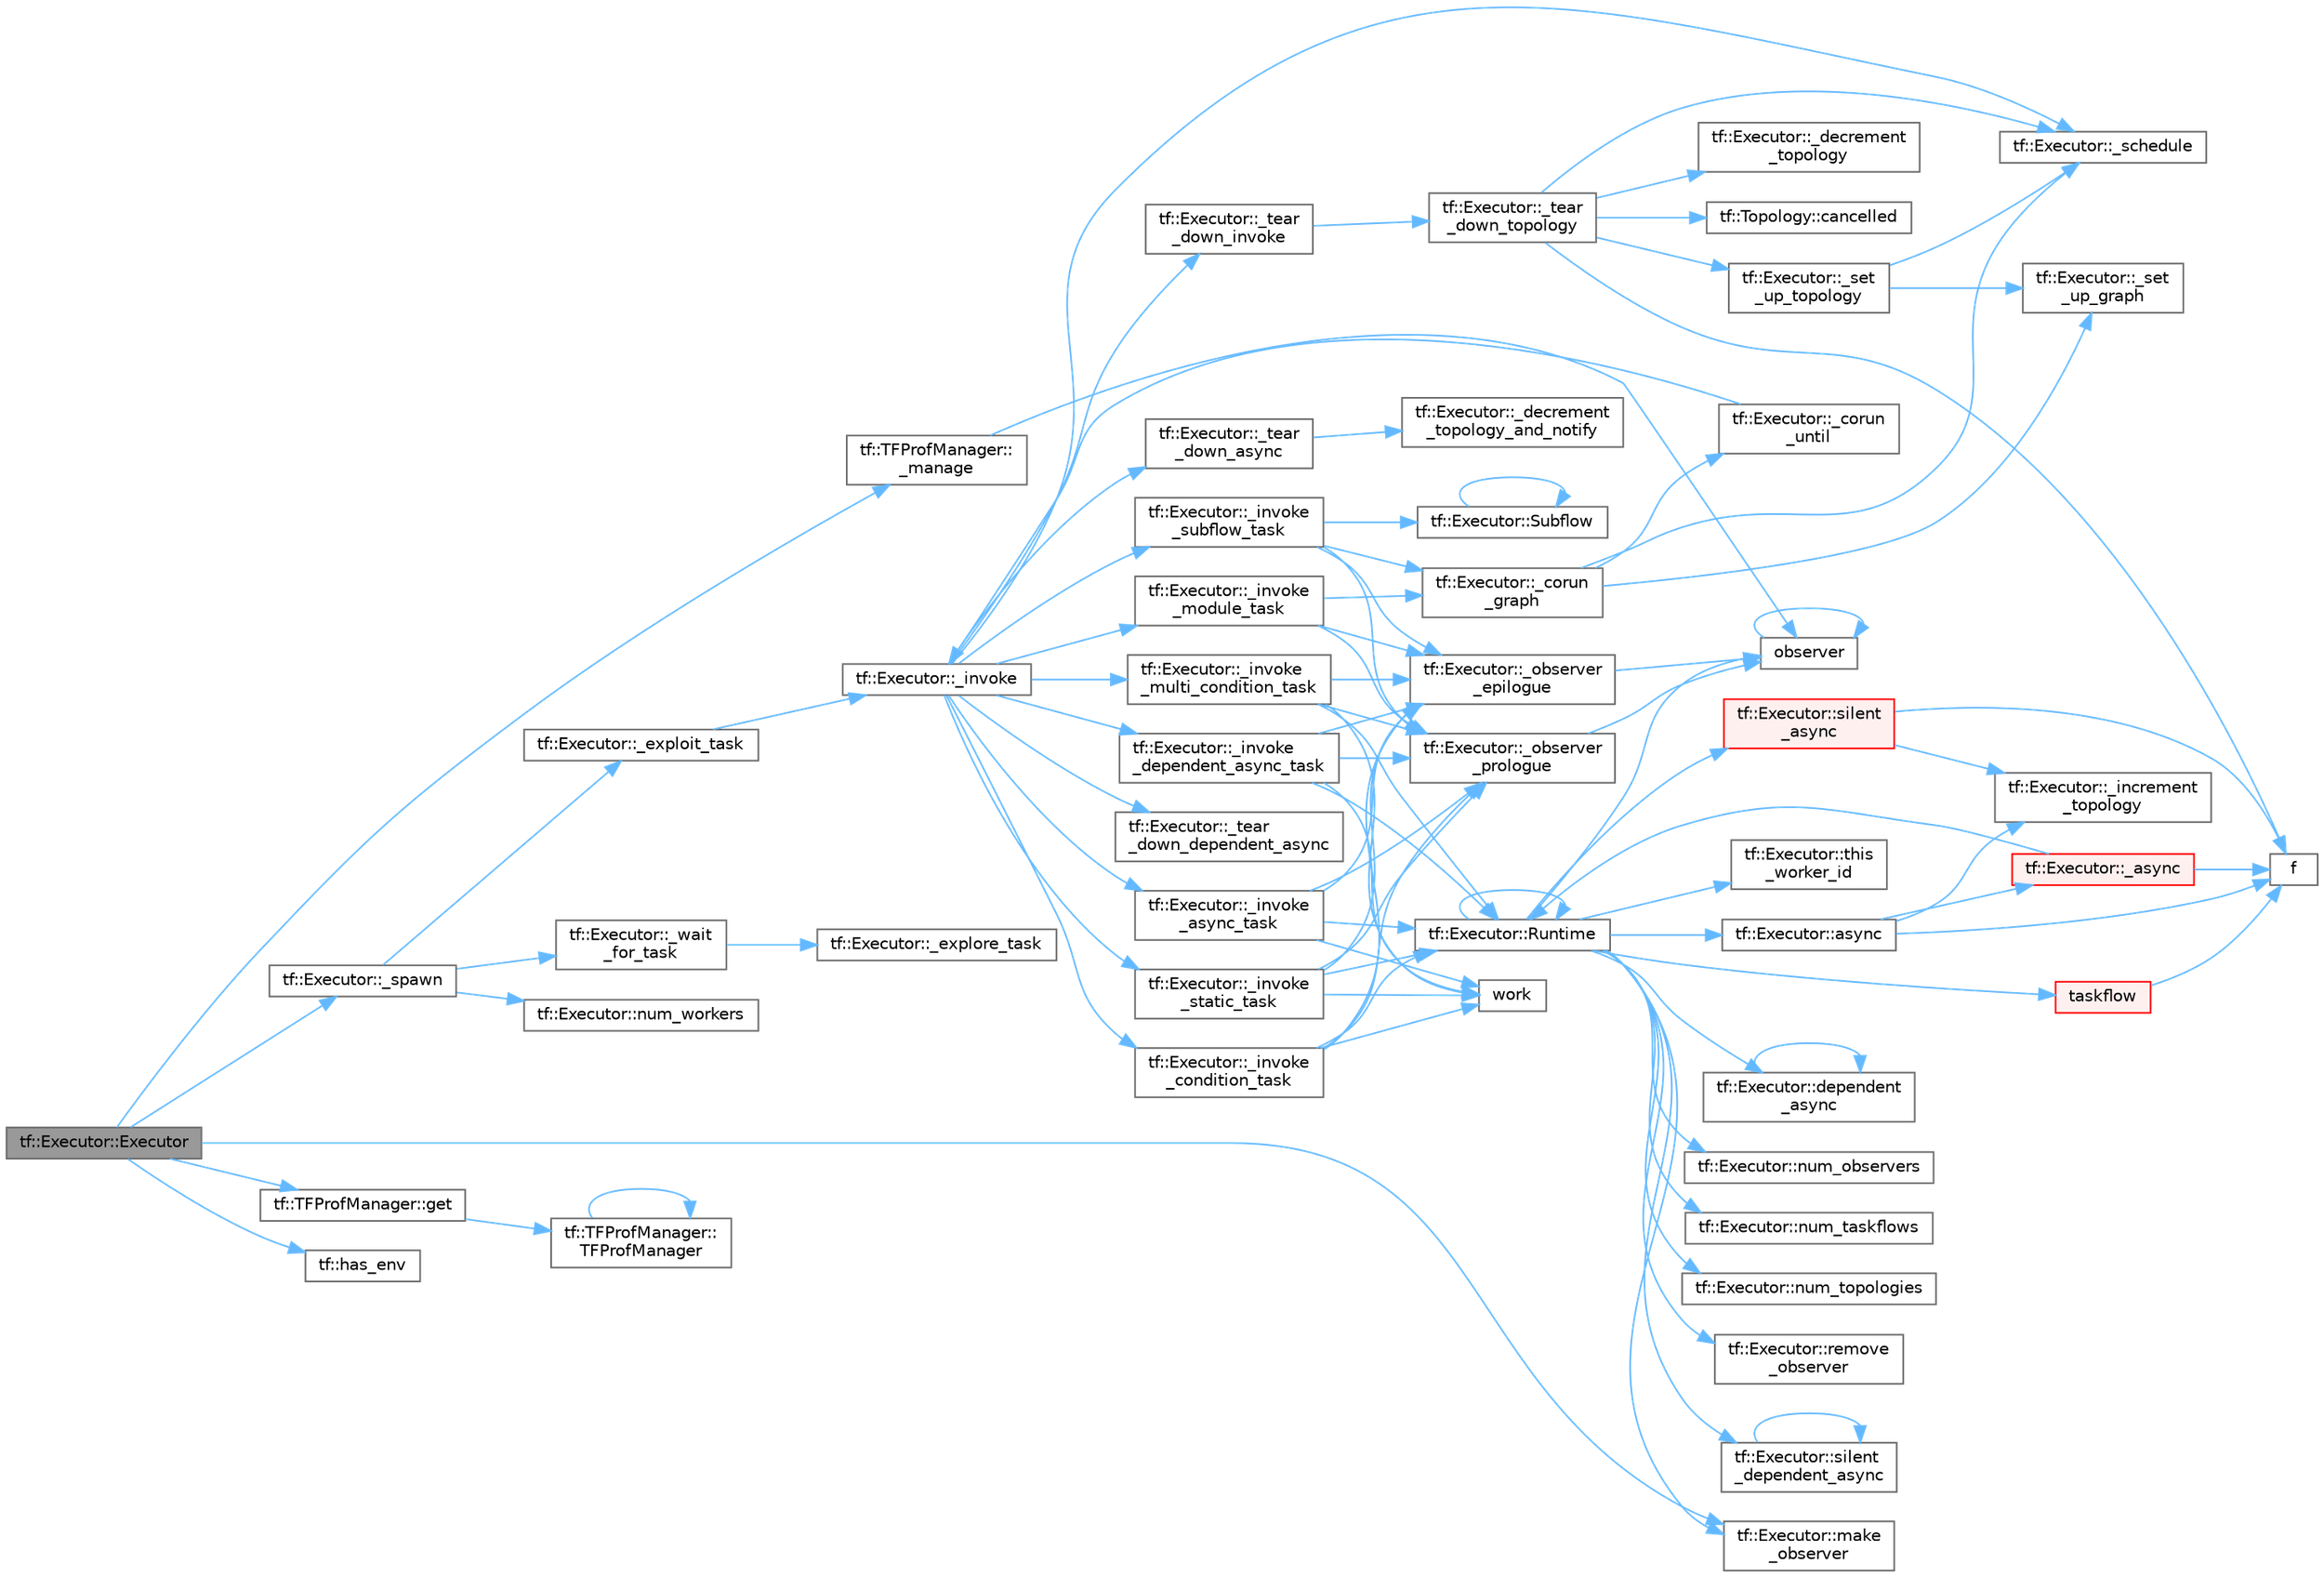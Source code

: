 digraph "tf::Executor::Executor"
{
 // LATEX_PDF_SIZE
  bgcolor="transparent";
  edge [fontname=Helvetica,fontsize=10,labelfontname=Helvetica,labelfontsize=10];
  node [fontname=Helvetica,fontsize=10,shape=box,height=0.2,width=0.4];
  rankdir="LR";
  Node1 [id="Node000001",label="tf::Executor::Executor",height=0.2,width=0.4,color="gray40", fillcolor="grey60", style="filled", fontcolor="black",tooltip="constructs the executor with N worker threads"];
  Node1 -> Node2 [id="edge1_Node000001_Node000002",color="steelblue1",style="solid",tooltip=" "];
  Node2 [id="Node000002",label="tf::TFProfManager::\l_manage",height=0.2,width=0.4,color="grey40", fillcolor="white", style="filled",URL="$classtf_1_1_t_f_prof_manager.html#a5cea0d2082714658a13b9b506d946253",tooltip=" "];
  Node2 -> Node3 [id="edge2_Node000002_Node000003",color="steelblue1",style="solid",tooltip=" "];
  Node3 [id="Node000003",label="observer",height=0.2,width=0.4,color="grey40", fillcolor="white", style="filled",URL="$test__basics_8cpp.html#ae362ef40752341c76d5edd1d99e46918",tooltip=" "];
  Node3 -> Node3 [id="edge3_Node000003_Node000003",color="steelblue1",style="solid",tooltip=" "];
  Node1 -> Node4 [id="edge4_Node000001_Node000004",color="steelblue1",style="solid",tooltip=" "];
  Node4 [id="Node000004",label="tf::Executor::_spawn",height=0.2,width=0.4,color="grey40", fillcolor="white", style="filled",URL="$classtf_1_1_executor.html#a8aee6c0ec55b4bfb3909601203e98514",tooltip=" "];
  Node4 -> Node5 [id="edge5_Node000004_Node000005",color="steelblue1",style="solid",tooltip=" "];
  Node5 [id="Node000005",label="tf::Executor::_exploit_task",height=0.2,width=0.4,color="grey40", fillcolor="white", style="filled",URL="$classtf_1_1_executor.html#a0b4f231e11016194980b14e76262c8a7",tooltip=" "];
  Node5 -> Node6 [id="edge6_Node000005_Node000006",color="steelblue1",style="solid",tooltip=" "];
  Node6 [id="Node000006",label="tf::Executor::_invoke",height=0.2,width=0.4,color="grey40", fillcolor="white", style="filled",URL="$classtf_1_1_executor.html#ad16165142908aca9444ea88e65040219",tooltip=" "];
  Node6 -> Node7 [id="edge7_Node000006_Node000007",color="steelblue1",style="solid",tooltip=" "];
  Node7 [id="Node000007",label="tf::Executor::_invoke\l_async_task",height=0.2,width=0.4,color="grey40", fillcolor="white", style="filled",URL="$classtf_1_1_executor.html#a1d1b9bf8ed24dffff65d860ef1627ef3",tooltip=" "];
  Node7 -> Node8 [id="edge8_Node000007_Node000008",color="steelblue1",style="solid",tooltip=" "];
  Node8 [id="Node000008",label="tf::Executor::_observer\l_epilogue",height=0.2,width=0.4,color="grey40", fillcolor="white", style="filled",URL="$classtf_1_1_executor.html#a9cd8c1a72af4477bc0f9575b68ffb16a",tooltip=" "];
  Node8 -> Node3 [id="edge9_Node000008_Node000003",color="steelblue1",style="solid",tooltip=" "];
  Node7 -> Node9 [id="edge10_Node000007_Node000009",color="steelblue1",style="solid",tooltip=" "];
  Node9 [id="Node000009",label="tf::Executor::_observer\l_prologue",height=0.2,width=0.4,color="grey40", fillcolor="white", style="filled",URL="$classtf_1_1_executor.html#ae023614977a19def9e04cf7212eab65b",tooltip=" "];
  Node9 -> Node3 [id="edge11_Node000009_Node000003",color="steelblue1",style="solid",tooltip=" "];
  Node7 -> Node10 [id="edge12_Node000007_Node000010",color="steelblue1",style="solid",tooltip=" "];
  Node10 [id="Node000010",label="tf::Executor::Runtime",height=0.2,width=0.4,color="grey40", fillcolor="white", style="filled",URL="$classtf_1_1_executor.html#a5b17fd70021887be0e396dd96f9dd5e3",tooltip=" "];
  Node10 -> Node11 [id="edge13_Node000010_Node000011",color="steelblue1",style="solid",tooltip=" "];
  Node11 [id="Node000011",label="tf::Executor::async",height=0.2,width=0.4,color="grey40", fillcolor="white", style="filled",URL="$classtf_1_1_executor.html#af960048056f7c6b5bc71f4f526f05df7",tooltip="creates a parameterized asynchronous task to run the given function"];
  Node11 -> Node12 [id="edge14_Node000011_Node000012",color="steelblue1",style="solid",tooltip=" "];
  Node12 [id="Node000012",label="tf::Executor::_async",height=0.2,width=0.4,color="red", fillcolor="#FFF0F0", style="filled",URL="$classtf_1_1_executor.html#ac568bd686aba3bedabe63b42c43d94a8",tooltip=" "];
  Node12 -> Node19 [id="edge15_Node000012_Node000019",color="steelblue1",style="solid",tooltip=" "];
  Node19 [id="Node000019",label="f",height=0.2,width=0.4,color="grey40", fillcolor="white", style="filled",URL="$cxx11__tensor__map_8cpp.html#a7f507fea02198f6cb81c86640c7b1a4e",tooltip=" "];
  Node12 -> Node10 [id="edge16_Node000012_Node000010",color="steelblue1",style="solid",tooltip=" "];
  Node11 -> Node21 [id="edge17_Node000011_Node000021",color="steelblue1",style="solid",tooltip=" "];
  Node21 [id="Node000021",label="tf::Executor::_increment\l_topology",height=0.2,width=0.4,color="grey40", fillcolor="white", style="filled",URL="$classtf_1_1_executor.html#ab85dc42b3e9b18e4b975bd5e9a8c5e72",tooltip=" "];
  Node11 -> Node19 [id="edge18_Node000011_Node000019",color="steelblue1",style="solid",tooltip=" "];
  Node10 -> Node22 [id="edge19_Node000010_Node000022",color="steelblue1",style="solid",tooltip=" "];
  Node22 [id="Node000022",label="tf::Executor::dependent\l_async",height=0.2,width=0.4,color="grey40", fillcolor="white", style="filled",URL="$classtf_1_1_executor.html#aee02b63d3a91ad5ca5a1c0e71f3e128f",tooltip="runs the given function asynchronously when the given dependents finish"];
  Node22 -> Node22 [id="edge20_Node000022_Node000022",color="steelblue1",style="solid",tooltip=" "];
  Node10 -> Node23 [id="edge21_Node000010_Node000023",color="steelblue1",style="solid",tooltip=" "];
  Node23 [id="Node000023",label="tf::Executor::make\l_observer",height=0.2,width=0.4,color="grey40", fillcolor="white", style="filled",URL="$classtf_1_1_executor.html#aff77def96ae740d648dd84e571237c83",tooltip="constructs an observer to inspect the activities of worker threads"];
  Node10 -> Node24 [id="edge22_Node000010_Node000024",color="steelblue1",style="solid",tooltip=" "];
  Node24 [id="Node000024",label="tf::Executor::num_observers",height=0.2,width=0.4,color="grey40", fillcolor="white", style="filled",URL="$classtf_1_1_executor.html#affec621aae59d73fc188ef454008fda2",tooltip="queries the number of observers"];
  Node10 -> Node25 [id="edge23_Node000010_Node000025",color="steelblue1",style="solid",tooltip=" "];
  Node25 [id="Node000025",label="tf::Executor::num_taskflows",height=0.2,width=0.4,color="grey40", fillcolor="white", style="filled",URL="$classtf_1_1_executor.html#a5fb438dc0f7b9e1ae2fe3f240c82f174",tooltip="queries the number of running taskflows with moved ownership"];
  Node10 -> Node26 [id="edge24_Node000010_Node000026",color="steelblue1",style="solid",tooltip=" "];
  Node26 [id="Node000026",label="tf::Executor::num_topologies",height=0.2,width=0.4,color="grey40", fillcolor="white", style="filled",URL="$classtf_1_1_executor.html#a6d6c28ed58211e4c27a99571e5bf0b6c",tooltip="queries the number of running topologies at the time of this call"];
  Node10 -> Node3 [id="edge25_Node000010_Node000003",color="steelblue1",style="solid",tooltip=" "];
  Node10 -> Node27 [id="edge26_Node000010_Node000027",color="steelblue1",style="solid",tooltip=" "];
  Node27 [id="Node000027",label="tf::Executor::remove\l_observer",height=0.2,width=0.4,color="grey40", fillcolor="white", style="filled",URL="$classtf_1_1_executor.html#a31081f492c376f7b798de0e430534531",tooltip="removes an observer from the executor"];
  Node10 -> Node10 [id="edge27_Node000010_Node000010",color="steelblue1",style="solid",tooltip=" "];
  Node10 -> Node28 [id="edge28_Node000010_Node000028",color="steelblue1",style="solid",tooltip=" "];
  Node28 [id="Node000028",label="tf::Executor::silent\l_async",height=0.2,width=0.4,color="red", fillcolor="#FFF0F0", style="filled",URL="$classtf_1_1_executor.html#a0461cb2c459c9f9473c72af06af9c701",tooltip="similar to tf::Executor::async but does not return a future object"];
  Node28 -> Node21 [id="edge29_Node000028_Node000021",color="steelblue1",style="solid",tooltip=" "];
  Node28 -> Node19 [id="edge30_Node000028_Node000019",color="steelblue1",style="solid",tooltip=" "];
  Node10 -> Node30 [id="edge31_Node000010_Node000030",color="steelblue1",style="solid",tooltip=" "];
  Node30 [id="Node000030",label="tf::Executor::silent\l_dependent_async",height=0.2,width=0.4,color="grey40", fillcolor="white", style="filled",URL="$classtf_1_1_executor.html#a0e2d792f28136b8227b413d0c27d5c7f",tooltip="runs the given function asynchronously when the given dependents finish"];
  Node30 -> Node30 [id="edge32_Node000030_Node000030",color="steelblue1",style="solid",tooltip=" "];
  Node10 -> Node31 [id="edge33_Node000010_Node000031",color="steelblue1",style="solid",tooltip=" "];
  Node31 [id="Node000031",label="taskflow",height=0.2,width=0.4,color="red", fillcolor="#FFF0F0", style="filled",URL="$sandbox_2jacobi_2taskflow_8cpp.html#a47af48e377b7c0ac855c12acd5b69b1e",tooltip=" "];
  Node31 -> Node19 [id="edge34_Node000031_Node000019",color="steelblue1",style="solid",tooltip=" "];
  Node10 -> Node33 [id="edge35_Node000010_Node000033",color="steelblue1",style="solid",tooltip=" "];
  Node33 [id="Node000033",label="tf::Executor::this\l_worker_id",height=0.2,width=0.4,color="grey40", fillcolor="white", style="filled",URL="$classtf_1_1_executor.html#a6487d589cb1f6b078b69fd3bb1082345",tooltip="queries the id of the caller thread in this executor"];
  Node7 -> Node34 [id="edge36_Node000007_Node000034",color="steelblue1",style="solid",tooltip=" "];
  Node34 [id="Node000034",label="work",height=0.2,width=0.4,color="grey40", fillcolor="white", style="filled",URL="$graph__pipeline_2levelgraph_8hpp.html#aa24fdf691a71c708fccdc6e29a805b42",tooltip=" "];
  Node6 -> Node35 [id="edge37_Node000006_Node000035",color="steelblue1",style="solid",tooltip=" "];
  Node35 [id="Node000035",label="tf::Executor::_invoke\l_condition_task",height=0.2,width=0.4,color="grey40", fillcolor="white", style="filled",URL="$classtf_1_1_executor.html#afa6be6aab23ff4b2a293a2245818916d",tooltip=" "];
  Node35 -> Node8 [id="edge38_Node000035_Node000008",color="steelblue1",style="solid",tooltip=" "];
  Node35 -> Node9 [id="edge39_Node000035_Node000009",color="steelblue1",style="solid",tooltip=" "];
  Node35 -> Node10 [id="edge40_Node000035_Node000010",color="steelblue1",style="solid",tooltip=" "];
  Node35 -> Node34 [id="edge41_Node000035_Node000034",color="steelblue1",style="solid",tooltip=" "];
  Node6 -> Node36 [id="edge42_Node000006_Node000036",color="steelblue1",style="solid",tooltip=" "];
  Node36 [id="Node000036",label="tf::Executor::_invoke\l_dependent_async_task",height=0.2,width=0.4,color="grey40", fillcolor="white", style="filled",URL="$classtf_1_1_executor.html#a776d2c0b21b8811c2f83abf45e3d0d90",tooltip=" "];
  Node36 -> Node8 [id="edge43_Node000036_Node000008",color="steelblue1",style="solid",tooltip=" "];
  Node36 -> Node9 [id="edge44_Node000036_Node000009",color="steelblue1",style="solid",tooltip=" "];
  Node36 -> Node10 [id="edge45_Node000036_Node000010",color="steelblue1",style="solid",tooltip=" "];
  Node36 -> Node34 [id="edge46_Node000036_Node000034",color="steelblue1",style="solid",tooltip=" "];
  Node6 -> Node37 [id="edge47_Node000006_Node000037",color="steelblue1",style="solid",tooltip=" "];
  Node37 [id="Node000037",label="tf::Executor::_invoke\l_module_task",height=0.2,width=0.4,color="grey40", fillcolor="white", style="filled",URL="$classtf_1_1_executor.html#a429fed7f063b23a633e1657a43f1fd0e",tooltip=" "];
  Node37 -> Node38 [id="edge48_Node000037_Node000038",color="steelblue1",style="solid",tooltip=" "];
  Node38 [id="Node000038",label="tf::Executor::_corun\l_graph",height=0.2,width=0.4,color="grey40", fillcolor="white", style="filled",URL="$classtf_1_1_executor.html#a6202243d809e524d196a9c0e3092ce41",tooltip=" "];
  Node38 -> Node39 [id="edge49_Node000038_Node000039",color="steelblue1",style="solid",tooltip=" "];
  Node39 [id="Node000039",label="tf::Executor::_corun\l_until",height=0.2,width=0.4,color="grey40", fillcolor="white", style="filled",URL="$classtf_1_1_executor.html#a43cdd198427b7be2827450f6ce8343af",tooltip=" "];
  Node39 -> Node6 [id="edge50_Node000039_Node000006",color="steelblue1",style="solid",tooltip=" "];
  Node38 -> Node14 [id="edge51_Node000038_Node000014",color="steelblue1",style="solid",tooltip=" "];
  Node14 [id="Node000014",label="tf::Executor::_schedule",height=0.2,width=0.4,color="grey40", fillcolor="white", style="filled",URL="$classtf_1_1_executor.html#ab8d98f12a62d10ad6cf1a4011a4d0034",tooltip=" "];
  Node38 -> Node40 [id="edge52_Node000038_Node000040",color="steelblue1",style="solid",tooltip=" "];
  Node40 [id="Node000040",label="tf::Executor::_set\l_up_graph",height=0.2,width=0.4,color="grey40", fillcolor="white", style="filled",URL="$classtf_1_1_executor.html#a9c5bd85f2a5a266ae9cd27e5aaf2f14e",tooltip=" "];
  Node37 -> Node8 [id="edge53_Node000037_Node000008",color="steelblue1",style="solid",tooltip=" "];
  Node37 -> Node9 [id="edge54_Node000037_Node000009",color="steelblue1",style="solid",tooltip=" "];
  Node6 -> Node41 [id="edge55_Node000006_Node000041",color="steelblue1",style="solid",tooltip=" "];
  Node41 [id="Node000041",label="tf::Executor::_invoke\l_multi_condition_task",height=0.2,width=0.4,color="grey40", fillcolor="white", style="filled",URL="$classtf_1_1_executor.html#a19b3f10d4eab40143d3f76b946ded252",tooltip=" "];
  Node41 -> Node8 [id="edge56_Node000041_Node000008",color="steelblue1",style="solid",tooltip=" "];
  Node41 -> Node9 [id="edge57_Node000041_Node000009",color="steelblue1",style="solid",tooltip=" "];
  Node41 -> Node10 [id="edge58_Node000041_Node000010",color="steelblue1",style="solid",tooltip=" "];
  Node41 -> Node34 [id="edge59_Node000041_Node000034",color="steelblue1",style="solid",tooltip=" "];
  Node6 -> Node42 [id="edge60_Node000006_Node000042",color="steelblue1",style="solid",tooltip=" "];
  Node42 [id="Node000042",label="tf::Executor::_invoke\l_static_task",height=0.2,width=0.4,color="grey40", fillcolor="white", style="filled",URL="$classtf_1_1_executor.html#ac243d2a08b5a4a75dd440dc063b886ce",tooltip=" "];
  Node42 -> Node8 [id="edge61_Node000042_Node000008",color="steelblue1",style="solid",tooltip=" "];
  Node42 -> Node9 [id="edge62_Node000042_Node000009",color="steelblue1",style="solid",tooltip=" "];
  Node42 -> Node10 [id="edge63_Node000042_Node000010",color="steelblue1",style="solid",tooltip=" "];
  Node42 -> Node34 [id="edge64_Node000042_Node000034",color="steelblue1",style="solid",tooltip=" "];
  Node6 -> Node43 [id="edge65_Node000006_Node000043",color="steelblue1",style="solid",tooltip=" "];
  Node43 [id="Node000043",label="tf::Executor::_invoke\l_subflow_task",height=0.2,width=0.4,color="grey40", fillcolor="white", style="filled",URL="$classtf_1_1_executor.html#a726a11d174f98f4200e0022a17ece959",tooltip=" "];
  Node43 -> Node38 [id="edge66_Node000043_Node000038",color="steelblue1",style="solid",tooltip=" "];
  Node43 -> Node8 [id="edge67_Node000043_Node000008",color="steelblue1",style="solid",tooltip=" "];
  Node43 -> Node9 [id="edge68_Node000043_Node000009",color="steelblue1",style="solid",tooltip=" "];
  Node43 -> Node44 [id="edge69_Node000043_Node000044",color="steelblue1",style="solid",tooltip=" "];
  Node44 [id="Node000044",label="tf::Executor::Subflow",height=0.2,width=0.4,color="grey40", fillcolor="white", style="filled",URL="$classtf_1_1_executor.html#a16f3b433d11b0607ff9824676c178027",tooltip=" "];
  Node44 -> Node44 [id="edge70_Node000044_Node000044",color="steelblue1",style="solid",tooltip=" "];
  Node6 -> Node14 [id="edge71_Node000006_Node000014",color="steelblue1",style="solid",tooltip=" "];
  Node6 -> Node45 [id="edge72_Node000006_Node000045",color="steelblue1",style="solid",tooltip=" "];
  Node45 [id="Node000045",label="tf::Executor::_tear\l_down_async",height=0.2,width=0.4,color="grey40", fillcolor="white", style="filled",URL="$classtf_1_1_executor.html#a42e7db3fc43e1c5479e30e8d83da9e74",tooltip=" "];
  Node45 -> Node46 [id="edge73_Node000045_Node000046",color="steelblue1",style="solid",tooltip=" "];
  Node46 [id="Node000046",label="tf::Executor::_decrement\l_topology_and_notify",height=0.2,width=0.4,color="grey40", fillcolor="white", style="filled",URL="$classtf_1_1_executor.html#a08945917285cd57d33efc99530fbd384",tooltip=" "];
  Node6 -> Node47 [id="edge74_Node000006_Node000047",color="steelblue1",style="solid",tooltip=" "];
  Node47 [id="Node000047",label="tf::Executor::_tear\l_down_dependent_async",height=0.2,width=0.4,color="grey40", fillcolor="white", style="filled",URL="$classtf_1_1_executor.html#a5a745396246598bb55acb9dd3a4b6c25",tooltip=" "];
  Node6 -> Node48 [id="edge75_Node000006_Node000048",color="steelblue1",style="solid",tooltip=" "];
  Node48 [id="Node000048",label="tf::Executor::_tear\l_down_invoke",height=0.2,width=0.4,color="grey40", fillcolor="white", style="filled",URL="$classtf_1_1_executor.html#a17fe8e0f32892cf2848611bca7566378",tooltip=" "];
  Node48 -> Node49 [id="edge76_Node000048_Node000049",color="steelblue1",style="solid",tooltip=" "];
  Node49 [id="Node000049",label="tf::Executor::_tear\l_down_topology",height=0.2,width=0.4,color="grey40", fillcolor="white", style="filled",URL="$classtf_1_1_executor.html#a76be884d38d1bb8f9b8bba488c901b4b",tooltip=" "];
  Node49 -> Node50 [id="edge77_Node000049_Node000050",color="steelblue1",style="solid",tooltip=" "];
  Node50 [id="Node000050",label="tf::Executor::_decrement\l_topology",height=0.2,width=0.4,color="grey40", fillcolor="white", style="filled",URL="$classtf_1_1_executor.html#a8728f22f6d177fad84ce667e02a7a3b9",tooltip=" "];
  Node49 -> Node14 [id="edge78_Node000049_Node000014",color="steelblue1",style="solid",tooltip=" "];
  Node49 -> Node51 [id="edge79_Node000049_Node000051",color="steelblue1",style="solid",tooltip=" "];
  Node51 [id="Node000051",label="tf::Executor::_set\l_up_topology",height=0.2,width=0.4,color="grey40", fillcolor="white", style="filled",URL="$classtf_1_1_executor.html#a723daf897c5d3d3517583cb4c62654ee",tooltip=" "];
  Node51 -> Node14 [id="edge80_Node000051_Node000014",color="steelblue1",style="solid",tooltip=" "];
  Node51 -> Node40 [id="edge81_Node000051_Node000040",color="steelblue1",style="solid",tooltip=" "];
  Node49 -> Node52 [id="edge82_Node000049_Node000052",color="steelblue1",style="solid",tooltip=" "];
  Node52 [id="Node000052",label="tf::Topology::cancelled",height=0.2,width=0.4,color="grey40", fillcolor="white", style="filled",URL="$classtf_1_1_topology.html#a5f3f05242bb1c9f2a168fc124fccec6f",tooltip=" "];
  Node49 -> Node19 [id="edge83_Node000049_Node000019",color="steelblue1",style="solid",tooltip=" "];
  Node4 -> Node53 [id="edge84_Node000004_Node000053",color="steelblue1",style="solid",tooltip=" "];
  Node53 [id="Node000053",label="tf::Executor::_wait\l_for_task",height=0.2,width=0.4,color="grey40", fillcolor="white", style="filled",URL="$classtf_1_1_executor.html#a57f5105dc812d83f259ec8cab7c96228",tooltip=" "];
  Node53 -> Node54 [id="edge85_Node000053_Node000054",color="steelblue1",style="solid",tooltip=" "];
  Node54 [id="Node000054",label="tf::Executor::_explore_task",height=0.2,width=0.4,color="grey40", fillcolor="white", style="filled",URL="$classtf_1_1_executor.html#ac5827e67b2b60c16259b45e14c6e97e0",tooltip=" "];
  Node4 -> Node55 [id="edge86_Node000004_Node000055",color="steelblue1",style="solid",tooltip=" "];
  Node55 [id="Node000055",label="tf::Executor::num_workers",height=0.2,width=0.4,color="grey40", fillcolor="white", style="filled",URL="$classtf_1_1_executor.html#a9d2d464ab2a84ecb3b3ea7747e8e276b",tooltip="queries the number of worker threads"];
  Node1 -> Node56 [id="edge87_Node000001_Node000056",color="steelblue1",style="solid",tooltip=" "];
  Node56 [id="Node000056",label="tf::TFProfManager::get",height=0.2,width=0.4,color="grey40", fillcolor="white", style="filled",URL="$classtf_1_1_t_f_prof_manager.html#a395d9e6f56a4cdada848d889c7de8a86",tooltip=" "];
  Node56 -> Node57 [id="edge88_Node000056_Node000057",color="steelblue1",style="solid",tooltip=" "];
  Node57 [id="Node000057",label="tf::TFProfManager::\lTFProfManager",height=0.2,width=0.4,color="grey40", fillcolor="white", style="filled",URL="$classtf_1_1_t_f_prof_manager.html#a7de17b017d3b2db51eb227f15adfb123",tooltip=" "];
  Node57 -> Node57 [id="edge89_Node000057_Node000057",color="steelblue1",style="solid",tooltip=" "];
  Node1 -> Node58 [id="edge90_Node000001_Node000058",color="steelblue1",style="solid",tooltip=" "];
  Node58 [id="Node000058",label="tf::has_env",height=0.2,width=0.4,color="grey40", fillcolor="white", style="filled",URL="$namespacetf.html#adc9815b9f96b796675ba939078d25413",tooltip="checks whether an environment variable is defined"];
  Node1 -> Node23 [id="edge91_Node000001_Node000023",color="steelblue1",style="solid",tooltip=" "];
}
